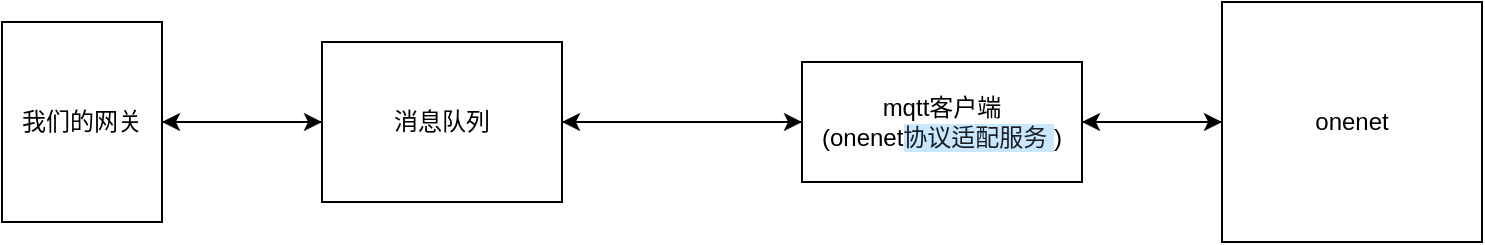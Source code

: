 <mxfile version="12.7.2" type="github">
  <diagram id="K7Orz3m90_0cKD-MIqzq" name="第 1 页">
    <mxGraphModel dx="926" dy="528" grid="1" gridSize="10" guides="1" tooltips="1" connect="1" arrows="1" fold="1" page="1" pageScale="1" pageWidth="827" pageHeight="1169" math="0" shadow="0">
      <root>
        <mxCell id="0" />
        <mxCell id="1" parent="0" />
        <mxCell id="iDH-TRiVHwjShEmmywJ--8" style="edgeStyle=orthogonalEdgeStyle;rounded=0;orthogonalLoop=1;jettySize=auto;html=1;entryX=0;entryY=0.5;entryDx=0;entryDy=0;" edge="1" parent="1" source="iDH-TRiVHwjShEmmywJ--1" target="iDH-TRiVHwjShEmmywJ--2">
          <mxGeometry relative="1" as="geometry" />
        </mxCell>
        <mxCell id="iDH-TRiVHwjShEmmywJ--1" value="我们的网关" style="rounded=0;whiteSpace=wrap;html=1;" vertex="1" parent="1">
          <mxGeometry x="60" y="110" width="80" height="100" as="geometry" />
        </mxCell>
        <mxCell id="iDH-TRiVHwjShEmmywJ--6" style="edgeStyle=orthogonalEdgeStyle;rounded=0;orthogonalLoop=1;jettySize=auto;html=1;" edge="1" parent="1" source="iDH-TRiVHwjShEmmywJ--2" target="iDH-TRiVHwjShEmmywJ--5">
          <mxGeometry relative="1" as="geometry" />
        </mxCell>
        <mxCell id="iDH-TRiVHwjShEmmywJ--9" style="edgeStyle=orthogonalEdgeStyle;rounded=0;orthogonalLoop=1;jettySize=auto;html=1;exitX=0;exitY=0.5;exitDx=0;exitDy=0;" edge="1" parent="1" source="iDH-TRiVHwjShEmmywJ--2">
          <mxGeometry relative="1" as="geometry">
            <mxPoint x="140" y="160" as="targetPoint" />
          </mxGeometry>
        </mxCell>
        <mxCell id="iDH-TRiVHwjShEmmywJ--2" value="消息队列" style="rounded=0;whiteSpace=wrap;html=1;" vertex="1" parent="1">
          <mxGeometry x="220" y="120" width="120" height="80" as="geometry" />
        </mxCell>
        <mxCell id="iDH-TRiVHwjShEmmywJ--7" style="edgeStyle=orthogonalEdgeStyle;rounded=0;orthogonalLoop=1;jettySize=auto;html=1;exitX=0;exitY=0.5;exitDx=0;exitDy=0;entryX=1;entryY=0.5;entryDx=0;entryDy=0;" edge="1" parent="1" source="iDH-TRiVHwjShEmmywJ--5" target="iDH-TRiVHwjShEmmywJ--2">
          <mxGeometry relative="1" as="geometry">
            <mxPoint x="380" y="160" as="targetPoint" />
          </mxGeometry>
        </mxCell>
        <mxCell id="iDH-TRiVHwjShEmmywJ--12" style="edgeStyle=orthogonalEdgeStyle;rounded=0;orthogonalLoop=1;jettySize=auto;html=1;exitX=1;exitY=0.5;exitDx=0;exitDy=0;entryX=0;entryY=0.5;entryDx=0;entryDy=0;" edge="1" parent="1" source="iDH-TRiVHwjShEmmywJ--5" target="iDH-TRiVHwjShEmmywJ--10">
          <mxGeometry relative="1" as="geometry" />
        </mxCell>
        <mxCell id="iDH-TRiVHwjShEmmywJ--5" value="&lt;font style=&quot;font-size: 12px&quot;&gt;mqtt客户端&lt;br&gt;(onenet&lt;span style=&quot;color: rgb(25 , 31 , 37) ; font-family: , , &amp;#34;pingfang sc&amp;#34; , &amp;#34;hiragino sans gb&amp;#34; , &amp;#34;segoe ui&amp;#34; , , &amp;#34;roboto&amp;#34; , &amp;#34;droid sans&amp;#34; , &amp;#34;helvetica neue&amp;#34; , sans-serif ; text-align: left ; white-space: pre-wrap ; background-color: rgb(201 , 231 , 255)&quot;&gt;协议适配服务 &lt;/span&gt;&lt;/font&gt;)" style="rounded=0;whiteSpace=wrap;html=1;" vertex="1" parent="1">
          <mxGeometry x="460" y="130" width="140" height="60" as="geometry" />
        </mxCell>
        <mxCell id="iDH-TRiVHwjShEmmywJ--13" style="edgeStyle=orthogonalEdgeStyle;rounded=0;orthogonalLoop=1;jettySize=auto;html=1;exitX=0;exitY=0.5;exitDx=0;exitDy=0;" edge="1" parent="1" source="iDH-TRiVHwjShEmmywJ--10">
          <mxGeometry relative="1" as="geometry">
            <mxPoint x="600" y="160" as="targetPoint" />
          </mxGeometry>
        </mxCell>
        <mxCell id="iDH-TRiVHwjShEmmywJ--10" value="onenet" style="rounded=0;whiteSpace=wrap;html=1;" vertex="1" parent="1">
          <mxGeometry x="670" y="100" width="130" height="120" as="geometry" />
        </mxCell>
      </root>
    </mxGraphModel>
  </diagram>
</mxfile>
